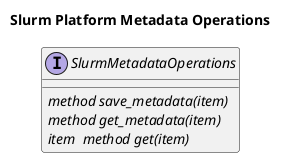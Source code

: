 @startuml

title Slurm Platform Metadata Operations


interface SlurmMetadataOperations {
   {abstract} method save_metadata(item)
   {abstract} method get_metadata(item)
   {abstract} item  method get(item)
}

@enduml